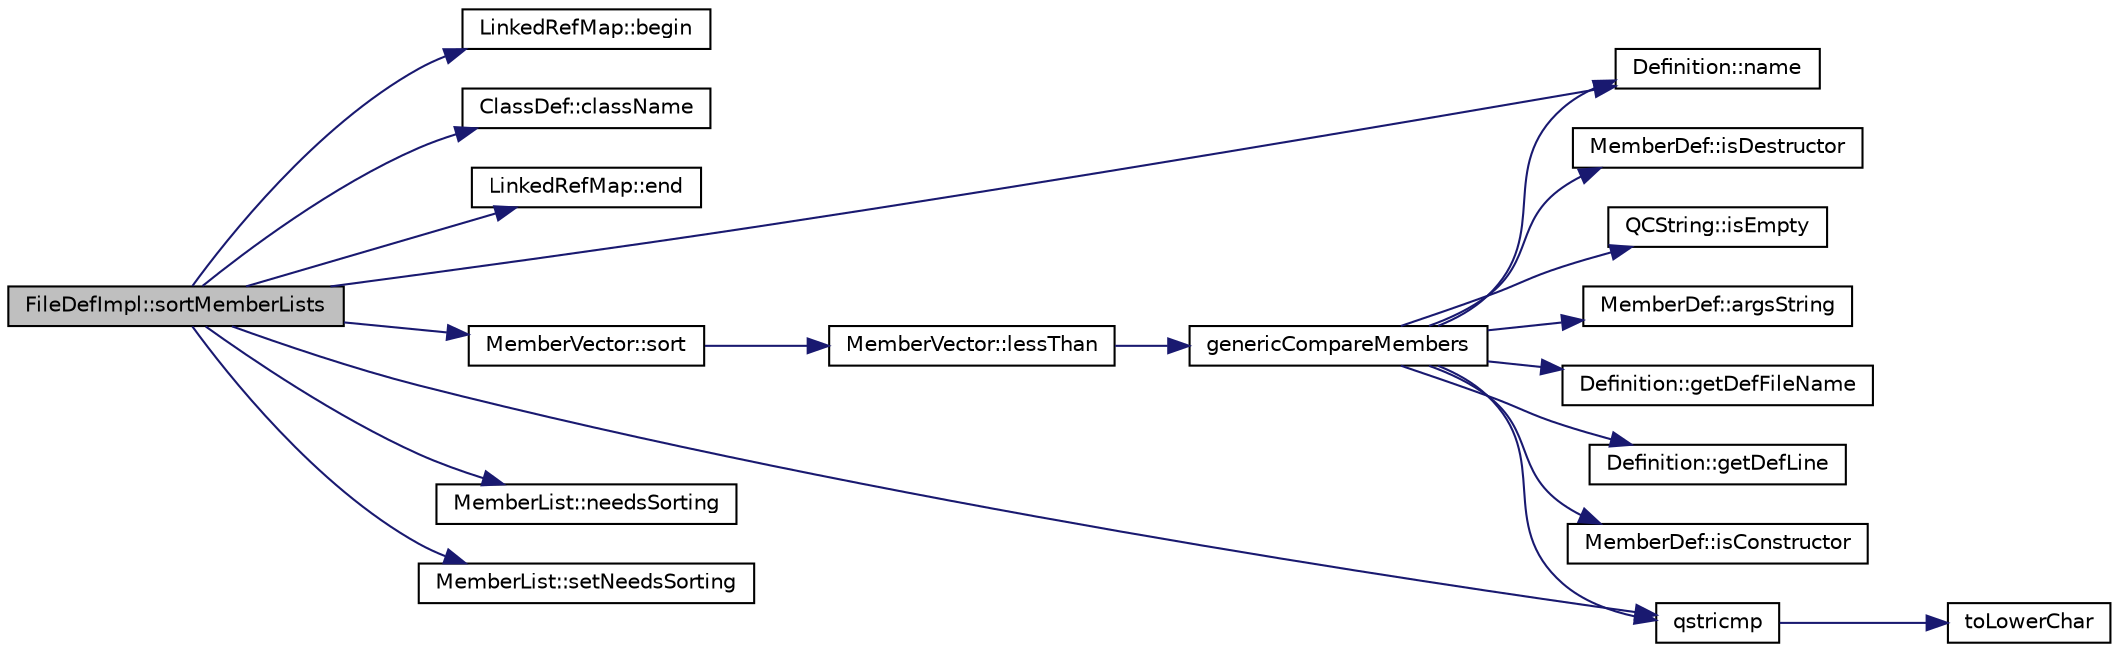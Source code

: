 digraph "FileDefImpl::sortMemberLists"
{
 // LATEX_PDF_SIZE
  edge [fontname="Helvetica",fontsize="10",labelfontname="Helvetica",labelfontsize="10"];
  node [fontname="Helvetica",fontsize="10",shape=record];
  rankdir="LR";
  Node1 [label="FileDefImpl::sortMemberLists",height=0.2,width=0.4,color="black", fillcolor="grey75", style="filled", fontcolor="black",tooltip=" "];
  Node1 -> Node2 [color="midnightblue",fontsize="10",style="solid"];
  Node2 [label="LinkedRefMap::begin",height=0.2,width=0.4,color="black", fillcolor="white", style="filled",URL="$classLinkedRefMap.html#ac2f30ce85fd85bfb75bcb56bd10fe9a4",tooltip=" "];
  Node1 -> Node3 [color="midnightblue",fontsize="10",style="solid"];
  Node3 [label="ClassDef::className",height=0.2,width=0.4,color="black", fillcolor="white", style="filled",URL="$classClassDef.html#a2bdad1ebef918dac2ae32233c26ef723",tooltip=" "];
  Node1 -> Node4 [color="midnightblue",fontsize="10",style="solid"];
  Node4 [label="LinkedRefMap::end",height=0.2,width=0.4,color="black", fillcolor="white", style="filled",URL="$classLinkedRefMap.html#a7d843d470df85d608d8d47b2a56c5e80",tooltip=" "];
  Node1 -> Node5 [color="midnightblue",fontsize="10",style="solid"];
  Node5 [label="Definition::name",height=0.2,width=0.4,color="black", fillcolor="white", style="filled",URL="$classDefinition.html#a9374fedd7f64fea7e0e164302d1a9e61",tooltip=" "];
  Node1 -> Node6 [color="midnightblue",fontsize="10",style="solid"];
  Node6 [label="MemberList::needsSorting",height=0.2,width=0.4,color="black", fillcolor="white", style="filled",URL="$classMemberList.html#a062a8658517d3c208c3400fba38e41f7",tooltip=" "];
  Node1 -> Node7 [color="midnightblue",fontsize="10",style="solid"];
  Node7 [label="qstricmp",height=0.2,width=0.4,color="black", fillcolor="white", style="filled",URL="$qcstring_8cpp.html#a773d5813108052583cde43cc8517893d",tooltip=" "];
  Node7 -> Node8 [color="midnightblue",fontsize="10",style="solid"];
  Node8 [label="toLowerChar",height=0.2,width=0.4,color="black", fillcolor="white", style="filled",URL="$qcstring_8cpp.html#a4e545641f98651d4fb8299b407721f9b",tooltip=" "];
  Node1 -> Node9 [color="midnightblue",fontsize="10",style="solid"];
  Node9 [label="MemberList::setNeedsSorting",height=0.2,width=0.4,color="black", fillcolor="white", style="filled",URL="$classMemberList.html#a8c36bc97e2c74001d67b538ef3568121",tooltip=" "];
  Node1 -> Node10 [color="midnightblue",fontsize="10",style="solid"];
  Node10 [label="MemberVector::sort",height=0.2,width=0.4,color="black", fillcolor="white", style="filled",URL="$classMemberVector.html#a4391e4cb58c64ccf2325d67a8933e85f",tooltip=" "];
  Node10 -> Node11 [color="midnightblue",fontsize="10",style="solid"];
  Node11 [label="MemberVector::lessThan",height=0.2,width=0.4,color="black", fillcolor="white", style="filled",URL="$classMemberVector.html#a55bc8544d134138efb4a3aaf8518c32f",tooltip=" "];
  Node11 -> Node12 [color="midnightblue",fontsize="10",style="solid"];
  Node12 [label="genericCompareMembers",height=0.2,width=0.4,color="black", fillcolor="white", style="filled",URL="$memberlist_8cpp.html#a167ee264b79050f2a7adc66a8c0e999d",tooltip=" "];
  Node12 -> Node13 [color="midnightblue",fontsize="10",style="solid"];
  Node13 [label="MemberDef::argsString",height=0.2,width=0.4,color="black", fillcolor="white", style="filled",URL="$classMemberDef.html#adfae3b8f49644ba27669daa9412e14a3",tooltip=" "];
  Node12 -> Node14 [color="midnightblue",fontsize="10",style="solid"];
  Node14 [label="Definition::getDefFileName",height=0.2,width=0.4,color="black", fillcolor="white", style="filled",URL="$classDefinition.html#a33fee836f24f8205eedbd21dd9d282e6",tooltip=" "];
  Node12 -> Node15 [color="midnightblue",fontsize="10",style="solid"];
  Node15 [label="Definition::getDefLine",height=0.2,width=0.4,color="black", fillcolor="white", style="filled",URL="$classDefinition.html#a47e34774622704853e238ee2e7ef2334",tooltip=" "];
  Node12 -> Node16 [color="midnightblue",fontsize="10",style="solid"];
  Node16 [label="MemberDef::isConstructor",height=0.2,width=0.4,color="black", fillcolor="white", style="filled",URL="$classMemberDef.html#a196a099fba755a0586625635e40e9c58",tooltip=" "];
  Node12 -> Node17 [color="midnightblue",fontsize="10",style="solid"];
  Node17 [label="MemberDef::isDestructor",height=0.2,width=0.4,color="black", fillcolor="white", style="filled",URL="$classMemberDef.html#a0807e7d46f56761eb33db77778289c11",tooltip=" "];
  Node12 -> Node18 [color="midnightblue",fontsize="10",style="solid"];
  Node18 [label="QCString::isEmpty",height=0.2,width=0.4,color="black", fillcolor="white", style="filled",URL="$classQCString.html#a621c4090d69ad7d05ef8e5234376c3d8",tooltip=" "];
  Node12 -> Node5 [color="midnightblue",fontsize="10",style="solid"];
  Node12 -> Node7 [color="midnightblue",fontsize="10",style="solid"];
}

